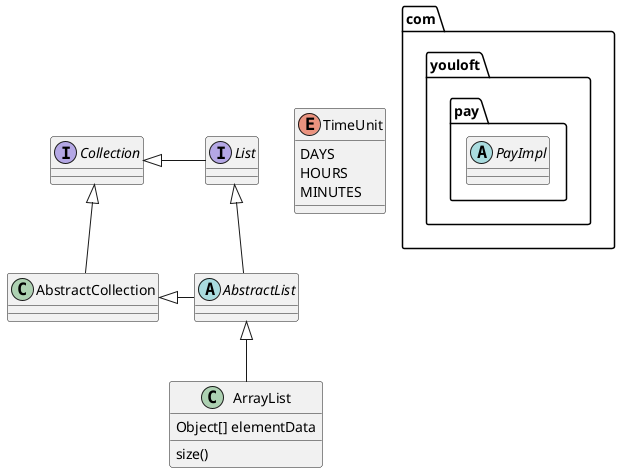 @startuml
'https://plantuml.com/class-diagram

abstract class AbstractList
abstract com.youloft.pay.PayImpl
interface List
interface Collection

List <|-- AbstractList
Collection <|-- AbstractCollection

Collection <|- List
AbstractCollection <|- AbstractList
AbstractList <|-- ArrayList

class ArrayList {
Object[] elementData
size()
}

enum TimeUnit {
DAYS
HOURS
MINUTES
}

@enduml